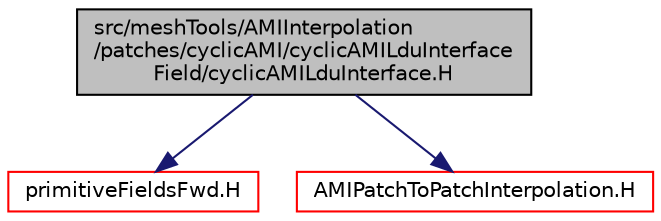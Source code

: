 digraph "src/meshTools/AMIInterpolation/patches/cyclicAMI/cyclicAMILduInterfaceField/cyclicAMILduInterface.H"
{
  bgcolor="transparent";
  edge [fontname="Helvetica",fontsize="10",labelfontname="Helvetica",labelfontsize="10"];
  node [fontname="Helvetica",fontsize="10",shape=record];
  Node1 [label="src/meshTools/AMIInterpolation\l/patches/cyclicAMI/cyclicAMILduInterface\lField/cyclicAMILduInterface.H",height=0.2,width=0.4,color="black", fillcolor="grey75", style="filled", fontcolor="black"];
  Node1 -> Node2 [color="midnightblue",fontsize="10",style="solid",fontname="Helvetica"];
  Node2 [label="primitiveFieldsFwd.H",height=0.2,width=0.4,color="red",URL="$a08146.html",tooltip="Forward declarations of the specialisations of Field<T> for scalar, vector and tensor. "];
  Node1 -> Node3 [color="midnightblue",fontsize="10",style="solid",fontname="Helvetica"];
  Node3 [label="AMIPatchToPatchInterpolation.H",height=0.2,width=0.4,color="red",URL="$a07358.html"];
}
